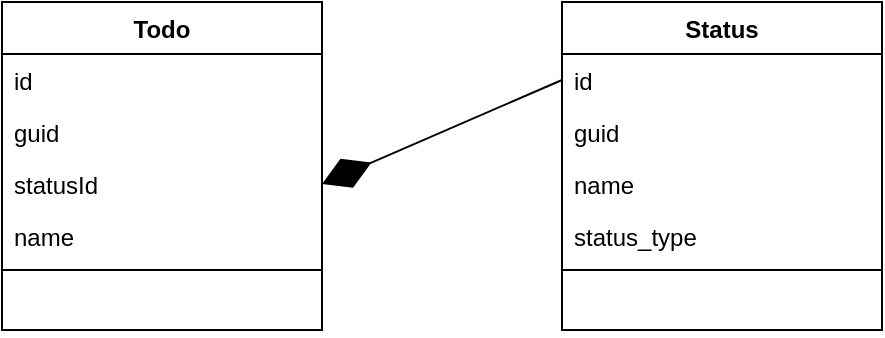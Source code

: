 <mxfile version="23.1.6" type="github">
  <diagram name="Page-1" id="Ca9Ep8XHKhC-UQZNDjdc">
    <mxGraphModel dx="1242" dy="708" grid="1" gridSize="10" guides="1" tooltips="1" connect="1" arrows="1" fold="1" page="1" pageScale="1" pageWidth="827" pageHeight="1169" math="0" shadow="0">
      <root>
        <mxCell id="0" />
        <mxCell id="1" parent="0" />
        <mxCell id="8y_VwhNDzXD0ee9tSK6--1" value="Todo" style="swimlane;fontStyle=1;align=center;verticalAlign=top;childLayout=stackLayout;horizontal=1;startSize=26;horizontalStack=0;resizeParent=1;resizeParentMax=0;resizeLast=0;collapsible=1;marginBottom=0;whiteSpace=wrap;html=1;" vertex="1" parent="1">
          <mxGeometry x="290" y="290" width="160" height="164" as="geometry" />
        </mxCell>
        <mxCell id="8y_VwhNDzXD0ee9tSK6--2" value="id" style="text;strokeColor=none;fillColor=none;align=left;verticalAlign=top;spacingLeft=4;spacingRight=4;overflow=hidden;rotatable=0;points=[[0,0.5],[1,0.5]];portConstraint=eastwest;whiteSpace=wrap;html=1;" vertex="1" parent="8y_VwhNDzXD0ee9tSK6--1">
          <mxGeometry y="26" width="160" height="26" as="geometry" />
        </mxCell>
        <mxCell id="8y_VwhNDzXD0ee9tSK6--3" value="guid" style="text;strokeColor=none;fillColor=none;align=left;verticalAlign=top;spacingLeft=4;spacingRight=4;overflow=hidden;rotatable=0;points=[[0,0.5],[1,0.5]];portConstraint=eastwest;whiteSpace=wrap;html=1;" vertex="1" parent="8y_VwhNDzXD0ee9tSK6--1">
          <mxGeometry y="52" width="160" height="26" as="geometry" />
        </mxCell>
        <mxCell id="8y_VwhNDzXD0ee9tSK6--4" value="statusId" style="text;strokeColor=none;fillColor=none;align=left;verticalAlign=top;spacingLeft=4;spacingRight=4;overflow=hidden;rotatable=0;points=[[0,0.5],[1,0.5]];portConstraint=eastwest;whiteSpace=wrap;html=1;" vertex="1" parent="8y_VwhNDzXD0ee9tSK6--1">
          <mxGeometry y="78" width="160" height="26" as="geometry" />
        </mxCell>
        <mxCell id="8y_VwhNDzXD0ee9tSK6--5" value="name" style="text;strokeColor=none;fillColor=none;align=left;verticalAlign=top;spacingLeft=4;spacingRight=4;overflow=hidden;rotatable=0;points=[[0,0.5],[1,0.5]];portConstraint=eastwest;whiteSpace=wrap;html=1;" vertex="1" parent="8y_VwhNDzXD0ee9tSK6--1">
          <mxGeometry y="104" width="160" height="26" as="geometry" />
        </mxCell>
        <mxCell id="8y_VwhNDzXD0ee9tSK6--6" value="" style="line;strokeWidth=1;fillColor=none;align=left;verticalAlign=middle;spacingTop=-1;spacingLeft=3;spacingRight=3;rotatable=0;labelPosition=right;points=[];portConstraint=eastwest;strokeColor=inherit;" vertex="1" parent="8y_VwhNDzXD0ee9tSK6--1">
          <mxGeometry y="130" width="160" height="8" as="geometry" />
        </mxCell>
        <mxCell id="8y_VwhNDzXD0ee9tSK6--7" value="&amp;nbsp;" style="text;strokeColor=none;fillColor=none;align=left;verticalAlign=top;spacingLeft=4;spacingRight=4;overflow=hidden;rotatable=0;points=[[0,0.5],[1,0.5]];portConstraint=eastwest;whiteSpace=wrap;html=1;" vertex="1" parent="8y_VwhNDzXD0ee9tSK6--1">
          <mxGeometry y="138" width="160" height="26" as="geometry" />
        </mxCell>
        <mxCell id="8y_VwhNDzXD0ee9tSK6--8" value="Status" style="swimlane;fontStyle=1;align=center;verticalAlign=top;childLayout=stackLayout;horizontal=1;startSize=26;horizontalStack=0;resizeParent=1;resizeParentMax=0;resizeLast=0;collapsible=1;marginBottom=0;whiteSpace=wrap;html=1;" vertex="1" parent="1">
          <mxGeometry x="570" y="290" width="160" height="164" as="geometry" />
        </mxCell>
        <mxCell id="8y_VwhNDzXD0ee9tSK6--9" value="id" style="text;strokeColor=none;fillColor=none;align=left;verticalAlign=top;spacingLeft=4;spacingRight=4;overflow=hidden;rotatable=0;points=[[0,0.5],[1,0.5]];portConstraint=eastwest;whiteSpace=wrap;html=1;" vertex="1" parent="8y_VwhNDzXD0ee9tSK6--8">
          <mxGeometry y="26" width="160" height="26" as="geometry" />
        </mxCell>
        <mxCell id="8y_VwhNDzXD0ee9tSK6--10" value="guid" style="text;strokeColor=none;fillColor=none;align=left;verticalAlign=top;spacingLeft=4;spacingRight=4;overflow=hidden;rotatable=0;points=[[0,0.5],[1,0.5]];portConstraint=eastwest;whiteSpace=wrap;html=1;" vertex="1" parent="8y_VwhNDzXD0ee9tSK6--8">
          <mxGeometry y="52" width="160" height="26" as="geometry" />
        </mxCell>
        <mxCell id="8y_VwhNDzXD0ee9tSK6--11" value="name" style="text;strokeColor=none;fillColor=none;align=left;verticalAlign=top;spacingLeft=4;spacingRight=4;overflow=hidden;rotatable=0;points=[[0,0.5],[1,0.5]];portConstraint=eastwest;whiteSpace=wrap;html=1;" vertex="1" parent="8y_VwhNDzXD0ee9tSK6--8">
          <mxGeometry y="78" width="160" height="26" as="geometry" />
        </mxCell>
        <mxCell id="8y_VwhNDzXD0ee9tSK6--12" value="status_type" style="text;strokeColor=none;fillColor=none;align=left;verticalAlign=top;spacingLeft=4;spacingRight=4;overflow=hidden;rotatable=0;points=[[0,0.5],[1,0.5]];portConstraint=eastwest;whiteSpace=wrap;html=1;" vertex="1" parent="8y_VwhNDzXD0ee9tSK6--8">
          <mxGeometry y="104" width="160" height="26" as="geometry" />
        </mxCell>
        <mxCell id="8y_VwhNDzXD0ee9tSK6--13" value="" style="line;strokeWidth=1;fillColor=none;align=left;verticalAlign=middle;spacingTop=-1;spacingLeft=3;spacingRight=3;rotatable=0;labelPosition=right;points=[];portConstraint=eastwest;strokeColor=inherit;" vertex="1" parent="8y_VwhNDzXD0ee9tSK6--8">
          <mxGeometry y="130" width="160" height="8" as="geometry" />
        </mxCell>
        <mxCell id="8y_VwhNDzXD0ee9tSK6--14" value="&amp;nbsp;" style="text;strokeColor=none;fillColor=none;align=left;verticalAlign=top;spacingLeft=4;spacingRight=4;overflow=hidden;rotatable=0;points=[[0,0.5],[1,0.5]];portConstraint=eastwest;whiteSpace=wrap;html=1;" vertex="1" parent="8y_VwhNDzXD0ee9tSK6--8">
          <mxGeometry y="138" width="160" height="26" as="geometry" />
        </mxCell>
        <mxCell id="8y_VwhNDzXD0ee9tSK6--15" value="" style="endArrow=diamondThin;endFill=1;endSize=24;html=1;rounded=0;exitX=0;exitY=0.5;exitDx=0;exitDy=0;entryX=1;entryY=0.5;entryDx=0;entryDy=0;" edge="1" parent="1" source="8y_VwhNDzXD0ee9tSK6--9" target="8y_VwhNDzXD0ee9tSK6--4">
          <mxGeometry width="160" relative="1" as="geometry">
            <mxPoint x="360" y="370" as="sourcePoint" />
            <mxPoint x="520" y="370" as="targetPoint" />
          </mxGeometry>
        </mxCell>
      </root>
    </mxGraphModel>
  </diagram>
</mxfile>
